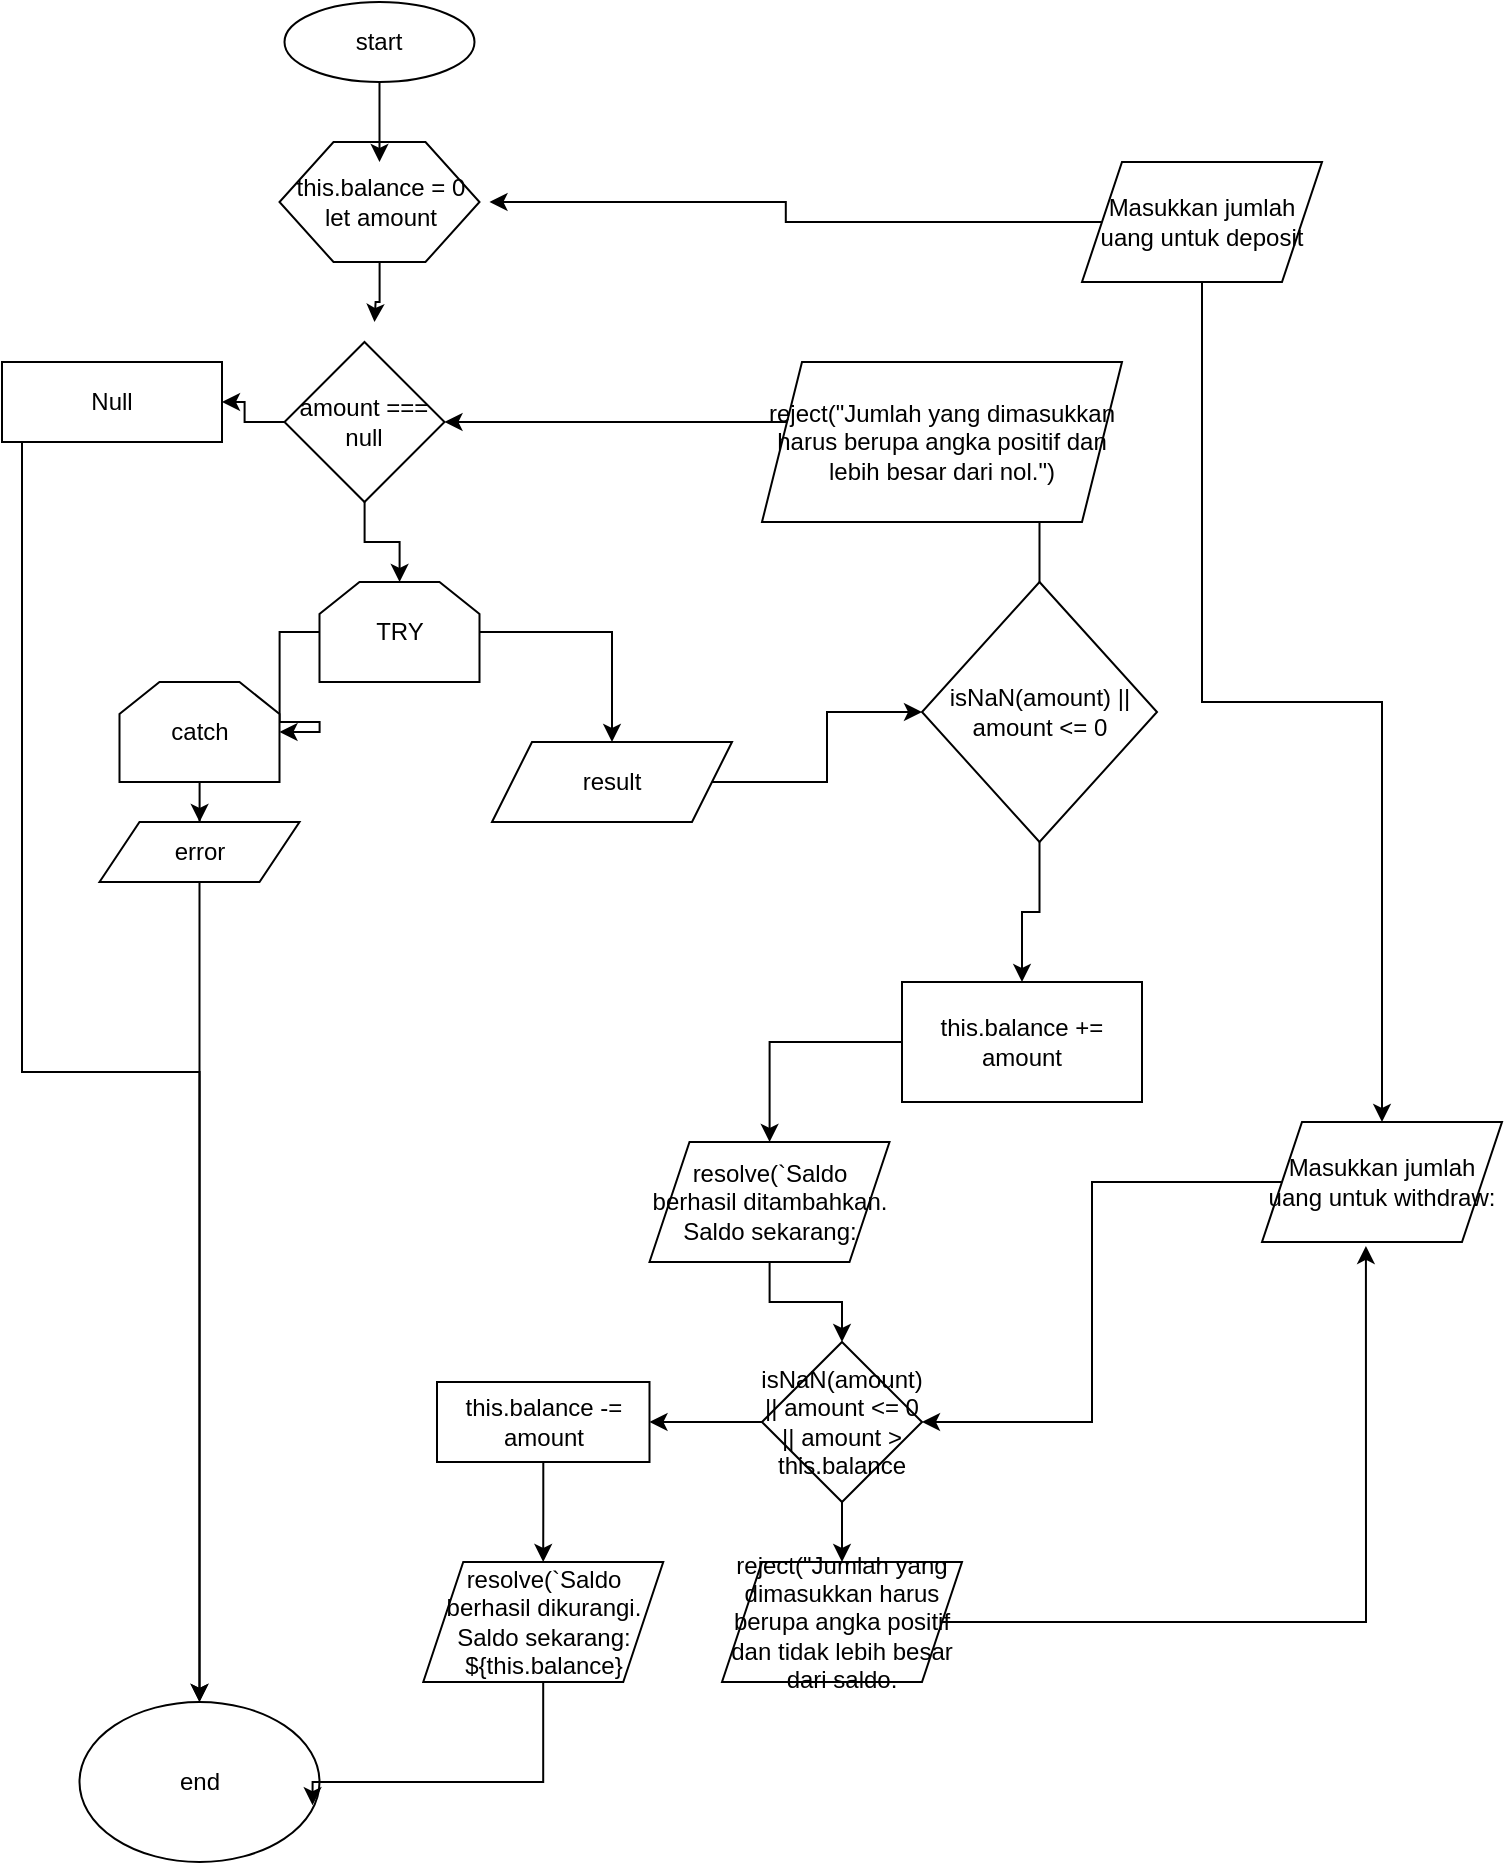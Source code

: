 <mxfile version="24.0.2" type="device">
  <diagram name="Page-1" id="9TW01eDdR1FV60RTsC3G">
    <mxGraphModel dx="2388" dy="1044" grid="1" gridSize="10" guides="1" tooltips="1" connect="1" arrows="1" fold="1" page="1" pageScale="1" pageWidth="850" pageHeight="1100" math="0" shadow="0">
      <root>
        <mxCell id="0" />
        <mxCell id="1" parent="0" />
        <mxCell id="Cc4cKFMo2aOfUHjG3LS9-12" value="" style="edgeStyle=orthogonalEdgeStyle;rounded=0;orthogonalLoop=1;jettySize=auto;html=1;" parent="1" source="Cc4cKFMo2aOfUHjG3LS9-3" edge="1">
          <mxGeometry relative="1" as="geometry">
            <mxPoint x="246.25" y="250" as="targetPoint" />
          </mxGeometry>
        </mxCell>
        <mxCell id="Cc4cKFMo2aOfUHjG3LS9-3" value="" style="verticalLabelPosition=bottom;verticalAlign=top;html=1;shape=hexagon;perimeter=hexagonPerimeter2;arcSize=6;size=0.27;" parent="1" vertex="1">
          <mxGeometry x="198.75" y="160" width="100" height="60" as="geometry" />
        </mxCell>
        <mxCell id="Cc4cKFMo2aOfUHjG3LS9-6" value="" style="edgeStyle=orthogonalEdgeStyle;rounded=0;orthogonalLoop=1;jettySize=auto;html=1;" parent="1" source="Cc4cKFMo2aOfUHjG3LS9-1" target="Cc4cKFMo2aOfUHjG3LS9-4" edge="1">
          <mxGeometry relative="1" as="geometry" />
        </mxCell>
        <mxCell id="Cc4cKFMo2aOfUHjG3LS9-1" value="start" style="ellipse;whiteSpace=wrap;html=1;" parent="1" vertex="1">
          <mxGeometry x="201.25" y="90" width="95" height="40" as="geometry" />
        </mxCell>
        <mxCell id="Cc4cKFMo2aOfUHjG3LS9-4" value="this.balance = 0&lt;div&gt;let amount&lt;/div&gt;" style="text;html=1;align=center;verticalAlign=middle;resizable=0;points=[];autosize=1;strokeColor=none;fillColor=none;" parent="1" vertex="1">
          <mxGeometry x="193.75" y="170" width="110" height="40" as="geometry" />
        </mxCell>
        <mxCell id="Cc4cKFMo2aOfUHjG3LS9-29" value="" style="edgeStyle=orthogonalEdgeStyle;rounded=0;orthogonalLoop=1;jettySize=auto;html=1;" parent="1" source="Cc4cKFMo2aOfUHjG3LS9-19" target="Cc4cKFMo2aOfUHjG3LS9-22" edge="1">
          <mxGeometry relative="1" as="geometry" />
        </mxCell>
        <mxCell id="Cc4cKFMo2aOfUHjG3LS9-30" value="" style="edgeStyle=orthogonalEdgeStyle;rounded=0;orthogonalLoop=1;jettySize=auto;html=1;" parent="1" source="Cc4cKFMo2aOfUHjG3LS9-19" target="Cc4cKFMo2aOfUHjG3LS9-20" edge="1">
          <mxGeometry relative="1" as="geometry" />
        </mxCell>
        <mxCell id="Cc4cKFMo2aOfUHjG3LS9-19" value="amount === null" style="rhombus;whiteSpace=wrap;html=1;" parent="1" vertex="1">
          <mxGeometry x="201.25" y="260" width="80" height="80" as="geometry" />
        </mxCell>
        <mxCell id="Cc4cKFMo2aOfUHjG3LS9-31" value="" style="edgeStyle=orthogonalEdgeStyle;rounded=0;orthogonalLoop=1;jettySize=auto;html=1;" parent="1" source="Cc4cKFMo2aOfUHjG3LS9-20" target="Cc4cKFMo2aOfUHjG3LS9-21" edge="1">
          <mxGeometry relative="1" as="geometry" />
        </mxCell>
        <mxCell id="Cc4cKFMo2aOfUHjG3LS9-32" value="" style="edgeStyle=orthogonalEdgeStyle;rounded=0;orthogonalLoop=1;jettySize=auto;html=1;" parent="1" source="Cc4cKFMo2aOfUHjG3LS9-20" target="Cc4cKFMo2aOfUHjG3LS9-24" edge="1">
          <mxGeometry relative="1" as="geometry" />
        </mxCell>
        <mxCell id="Cc4cKFMo2aOfUHjG3LS9-20" value="TRY" style="shape=loopLimit;whiteSpace=wrap;html=1;" parent="1" vertex="1">
          <mxGeometry x="218.75" y="380" width="80" height="50" as="geometry" />
        </mxCell>
        <mxCell id="Cc4cKFMo2aOfUHjG3LS9-33" value="" style="edgeStyle=orthogonalEdgeStyle;rounded=0;orthogonalLoop=1;jettySize=auto;html=1;" parent="1" source="Cc4cKFMo2aOfUHjG3LS9-21" target="Cc4cKFMo2aOfUHjG3LS9-23" edge="1">
          <mxGeometry relative="1" as="geometry" />
        </mxCell>
        <mxCell id="Cc4cKFMo2aOfUHjG3LS9-21" value="catch" style="shape=loopLimit;whiteSpace=wrap;html=1;" parent="1" vertex="1">
          <mxGeometry x="118.75" y="430" width="80" height="50" as="geometry" />
        </mxCell>
        <mxCell id="RnkrqddMQcK8C4bq05g4-17" style="edgeStyle=orthogonalEdgeStyle;rounded=0;orthogonalLoop=1;jettySize=auto;html=1;entryX=0.5;entryY=0;entryDx=0;entryDy=0;" edge="1" parent="1" source="Cc4cKFMo2aOfUHjG3LS9-22" target="RnkrqddMQcK8C4bq05g4-4">
          <mxGeometry relative="1" as="geometry">
            <Array as="points">
              <mxPoint x="70" y="625" />
              <mxPoint x="159" y="625" />
            </Array>
          </mxGeometry>
        </mxCell>
        <mxCell id="Cc4cKFMo2aOfUHjG3LS9-22" value="Null" style="rounded=0;whiteSpace=wrap;html=1;" parent="1" vertex="1">
          <mxGeometry x="60" y="270" width="110" height="40" as="geometry" />
        </mxCell>
        <mxCell id="RnkrqddMQcK8C4bq05g4-18" style="edgeStyle=orthogonalEdgeStyle;rounded=0;orthogonalLoop=1;jettySize=auto;html=1;" edge="1" parent="1" source="Cc4cKFMo2aOfUHjG3LS9-23" target="RnkrqddMQcK8C4bq05g4-4">
          <mxGeometry relative="1" as="geometry" />
        </mxCell>
        <mxCell id="Cc4cKFMo2aOfUHjG3LS9-23" value="error" style="shape=parallelogram;perimeter=parallelogramPerimeter;whiteSpace=wrap;html=1;fixedSize=1;" parent="1" vertex="1">
          <mxGeometry x="108.75" y="500" width="100" height="30" as="geometry" />
        </mxCell>
        <mxCell id="Cc4cKFMo2aOfUHjG3LS9-35" style="edgeStyle=orthogonalEdgeStyle;rounded=0;orthogonalLoop=1;jettySize=auto;html=1;" parent="1" source="Cc4cKFMo2aOfUHjG3LS9-24" target="Cc4cKFMo2aOfUHjG3LS9-25" edge="1">
          <mxGeometry relative="1" as="geometry" />
        </mxCell>
        <mxCell id="Cc4cKFMo2aOfUHjG3LS9-24" value="result" style="shape=parallelogram;perimeter=parallelogramPerimeter;whiteSpace=wrap;html=1;fixedSize=1;" parent="1" vertex="1">
          <mxGeometry x="305" y="460" width="120" height="40" as="geometry" />
        </mxCell>
        <mxCell id="Cc4cKFMo2aOfUHjG3LS9-39" style="edgeStyle=orthogonalEdgeStyle;rounded=0;orthogonalLoop=1;jettySize=auto;html=1;entryX=1;entryY=0.5;entryDx=0;entryDy=0;" parent="1" source="Cc4cKFMo2aOfUHjG3LS9-25" target="Cc4cKFMo2aOfUHjG3LS9-19" edge="1">
          <mxGeometry relative="1" as="geometry">
            <Array as="points">
              <mxPoint x="579" y="300" />
            </Array>
          </mxGeometry>
        </mxCell>
        <mxCell id="Cc4cKFMo2aOfUHjG3LS9-41" style="edgeStyle=orthogonalEdgeStyle;rounded=0;orthogonalLoop=1;jettySize=auto;html=1;" parent="1" source="Cc4cKFMo2aOfUHjG3LS9-25" edge="1" target="Cc4cKFMo2aOfUHjG3LS9-46">
          <mxGeometry relative="1" as="geometry">
            <mxPoint x="580" y="590" as="targetPoint" />
          </mxGeometry>
        </mxCell>
        <mxCell id="Cc4cKFMo2aOfUHjG3LS9-25" value="isNaN(amount) || amount &amp;lt;= 0" style="rhombus;whiteSpace=wrap;html=1;" parent="1" vertex="1">
          <mxGeometry x="520" y="380" width="117.5" height="130" as="geometry" />
        </mxCell>
        <mxCell id="Cc4cKFMo2aOfUHjG3LS9-44" value="reject(&quot;Jumlah yang dimasukkan harus berupa angka positif dan lebih besar dari nol.&quot;)" style="shape=parallelogram;perimeter=parallelogramPerimeter;whiteSpace=wrap;html=1;fixedSize=1;" parent="1" vertex="1">
          <mxGeometry x="440" y="270" width="180" height="80" as="geometry" />
        </mxCell>
        <mxCell id="Cc4cKFMo2aOfUHjG3LS9-49" value="" style="edgeStyle=orthogonalEdgeStyle;rounded=0;orthogonalLoop=1;jettySize=auto;html=1;" parent="1" source="Cc4cKFMo2aOfUHjG3LS9-46" target="Cc4cKFMo2aOfUHjG3LS9-48" edge="1">
          <mxGeometry relative="1" as="geometry" />
        </mxCell>
        <mxCell id="Cc4cKFMo2aOfUHjG3LS9-46" value="this.balance += amount" style="rounded=0;whiteSpace=wrap;html=1;" parent="1" vertex="1">
          <mxGeometry x="510" y="580" width="120" height="60" as="geometry" />
        </mxCell>
        <mxCell id="Cc4cKFMo2aOfUHjG3LS9-51" value="" style="edgeStyle=orthogonalEdgeStyle;rounded=0;orthogonalLoop=1;jettySize=auto;html=1;" parent="1" source="Cc4cKFMo2aOfUHjG3LS9-48" target="Cc4cKFMo2aOfUHjG3LS9-50" edge="1">
          <mxGeometry relative="1" as="geometry" />
        </mxCell>
        <mxCell id="Cc4cKFMo2aOfUHjG3LS9-48" value="resolve(`Saldo berhasil ditambahkan. Saldo sekarang:" style="shape=parallelogram;perimeter=parallelogramPerimeter;whiteSpace=wrap;html=1;fixedSize=1;rounded=0;" parent="1" vertex="1">
          <mxGeometry x="383.75" y="660" width="120" height="60" as="geometry" />
        </mxCell>
        <mxCell id="Cc4cKFMo2aOfUHjG3LS9-53" value="" style="edgeStyle=orthogonalEdgeStyle;rounded=0;orthogonalLoop=1;jettySize=auto;html=1;" parent="1" source="Cc4cKFMo2aOfUHjG3LS9-50" target="Cc4cKFMo2aOfUHjG3LS9-52" edge="1">
          <mxGeometry relative="1" as="geometry" />
        </mxCell>
        <mxCell id="Cc4cKFMo2aOfUHjG3LS9-55" value="" style="edgeStyle=orthogonalEdgeStyle;rounded=0;orthogonalLoop=1;jettySize=auto;html=1;" parent="1" source="Cc4cKFMo2aOfUHjG3LS9-50" target="Cc4cKFMo2aOfUHjG3LS9-54" edge="1">
          <mxGeometry relative="1" as="geometry" />
        </mxCell>
        <mxCell id="Cc4cKFMo2aOfUHjG3LS9-50" value="isNaN(amount) || amount &amp;lt;= 0 || amount &amp;gt; this.balance" style="rhombus;whiteSpace=wrap;html=1;" parent="1" vertex="1">
          <mxGeometry x="440" y="760" width="80" height="80" as="geometry" />
        </mxCell>
        <mxCell id="Cc4cKFMo2aOfUHjG3LS9-52" value="reject(&quot;Jumlah yang dimasukkan harus berupa angka positif dan tidak lebih besar dari saldo." style="shape=parallelogram;perimeter=parallelogramPerimeter;whiteSpace=wrap;html=1;fixedSize=1;" parent="1" vertex="1">
          <mxGeometry x="420" y="870" width="120" height="60" as="geometry" />
        </mxCell>
        <mxCell id="Cc4cKFMo2aOfUHjG3LS9-57" value="" style="edgeStyle=orthogonalEdgeStyle;rounded=0;orthogonalLoop=1;jettySize=auto;html=1;" parent="1" source="Cc4cKFMo2aOfUHjG3LS9-54" target="Cc4cKFMo2aOfUHjG3LS9-56" edge="1">
          <mxGeometry relative="1" as="geometry" />
        </mxCell>
        <mxCell id="Cc4cKFMo2aOfUHjG3LS9-54" value="this.balance -= amount" style="whiteSpace=wrap;html=1;" parent="1" vertex="1">
          <mxGeometry x="277.5" y="780" width="106.25" height="40" as="geometry" />
        </mxCell>
        <mxCell id="Cc4cKFMo2aOfUHjG3LS9-56" value="resolve(`Saldo berhasil dikurangi. Saldo sekarang: ${this.balance}" style="shape=parallelogram;perimeter=parallelogramPerimeter;whiteSpace=wrap;html=1;fixedSize=1;" parent="1" vertex="1">
          <mxGeometry x="270.625" y="870" width="120" height="60" as="geometry" />
        </mxCell>
        <mxCell id="RnkrqddMQcK8C4bq05g4-1" style="edgeStyle=orthogonalEdgeStyle;rounded=0;orthogonalLoop=1;jettySize=auto;html=1;" edge="1" parent="1" source="Cc4cKFMo2aOfUHjG3LS9-58" target="Cc4cKFMo2aOfUHjG3LS9-4">
          <mxGeometry relative="1" as="geometry" />
        </mxCell>
        <mxCell id="RnkrqddMQcK8C4bq05g4-2" style="edgeStyle=orthogonalEdgeStyle;rounded=0;orthogonalLoop=1;jettySize=auto;html=1;" edge="1" parent="1" source="Cc4cKFMo2aOfUHjG3LS9-58" target="Cc4cKFMo2aOfUHjG3LS9-59">
          <mxGeometry relative="1" as="geometry" />
        </mxCell>
        <mxCell id="Cc4cKFMo2aOfUHjG3LS9-58" value="Masukkan jumlah uang untuk deposit" style="shape=parallelogram;perimeter=parallelogramPerimeter;whiteSpace=wrap;html=1;fixedSize=1;" parent="1" vertex="1">
          <mxGeometry x="600" y="170" width="120" height="60" as="geometry" />
        </mxCell>
        <mxCell id="RnkrqddMQcK8C4bq05g4-13" style="edgeStyle=orthogonalEdgeStyle;rounded=0;orthogonalLoop=1;jettySize=auto;html=1;entryX=1;entryY=0.5;entryDx=0;entryDy=0;" edge="1" parent="1" source="Cc4cKFMo2aOfUHjG3LS9-59" target="Cc4cKFMo2aOfUHjG3LS9-50">
          <mxGeometry relative="1" as="geometry" />
        </mxCell>
        <mxCell id="Cc4cKFMo2aOfUHjG3LS9-59" value="Masukkan jumlah uang untuk withdraw:" style="shape=parallelogram;perimeter=parallelogramPerimeter;whiteSpace=wrap;html=1;fixedSize=1;" parent="1" vertex="1">
          <mxGeometry x="690" y="650" width="120" height="60" as="geometry" />
        </mxCell>
        <mxCell id="RnkrqddMQcK8C4bq05g4-4" value="end" style="ellipse;whiteSpace=wrap;html=1;" vertex="1" parent="1">
          <mxGeometry x="98.75" y="940" width="120" height="80" as="geometry" />
        </mxCell>
        <mxCell id="RnkrqddMQcK8C4bq05g4-16" style="edgeStyle=orthogonalEdgeStyle;rounded=0;orthogonalLoop=1;jettySize=auto;html=1;entryX=0.433;entryY=1.033;entryDx=0;entryDy=0;entryPerimeter=0;" edge="1" parent="1" source="Cc4cKFMo2aOfUHjG3LS9-52" target="Cc4cKFMo2aOfUHjG3LS9-59">
          <mxGeometry relative="1" as="geometry" />
        </mxCell>
        <mxCell id="RnkrqddMQcK8C4bq05g4-19" style="edgeStyle=orthogonalEdgeStyle;rounded=0;orthogonalLoop=1;jettySize=auto;html=1;entryX=0.971;entryY=0.645;entryDx=0;entryDy=0;entryPerimeter=0;" edge="1" parent="1" source="Cc4cKFMo2aOfUHjG3LS9-56" target="RnkrqddMQcK8C4bq05g4-4">
          <mxGeometry relative="1" as="geometry">
            <Array as="points">
              <mxPoint x="331" y="980" />
              <mxPoint x="215" y="980" />
            </Array>
          </mxGeometry>
        </mxCell>
      </root>
    </mxGraphModel>
  </diagram>
</mxfile>
